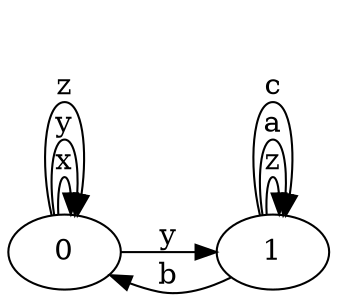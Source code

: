 digraph g
{
    rankdir = LR
    0; 1; 

    0 -> 0[label="x"]
    0 -> 0[label="y"]
    0 -> 0[label="z"]
    0 -> 1[label="y"]
    1 -> 0[label="b"]
    1 -> 1[label="z"]
    1 -> 1[label="a"]
    1 -> 1[label="c"]
}
